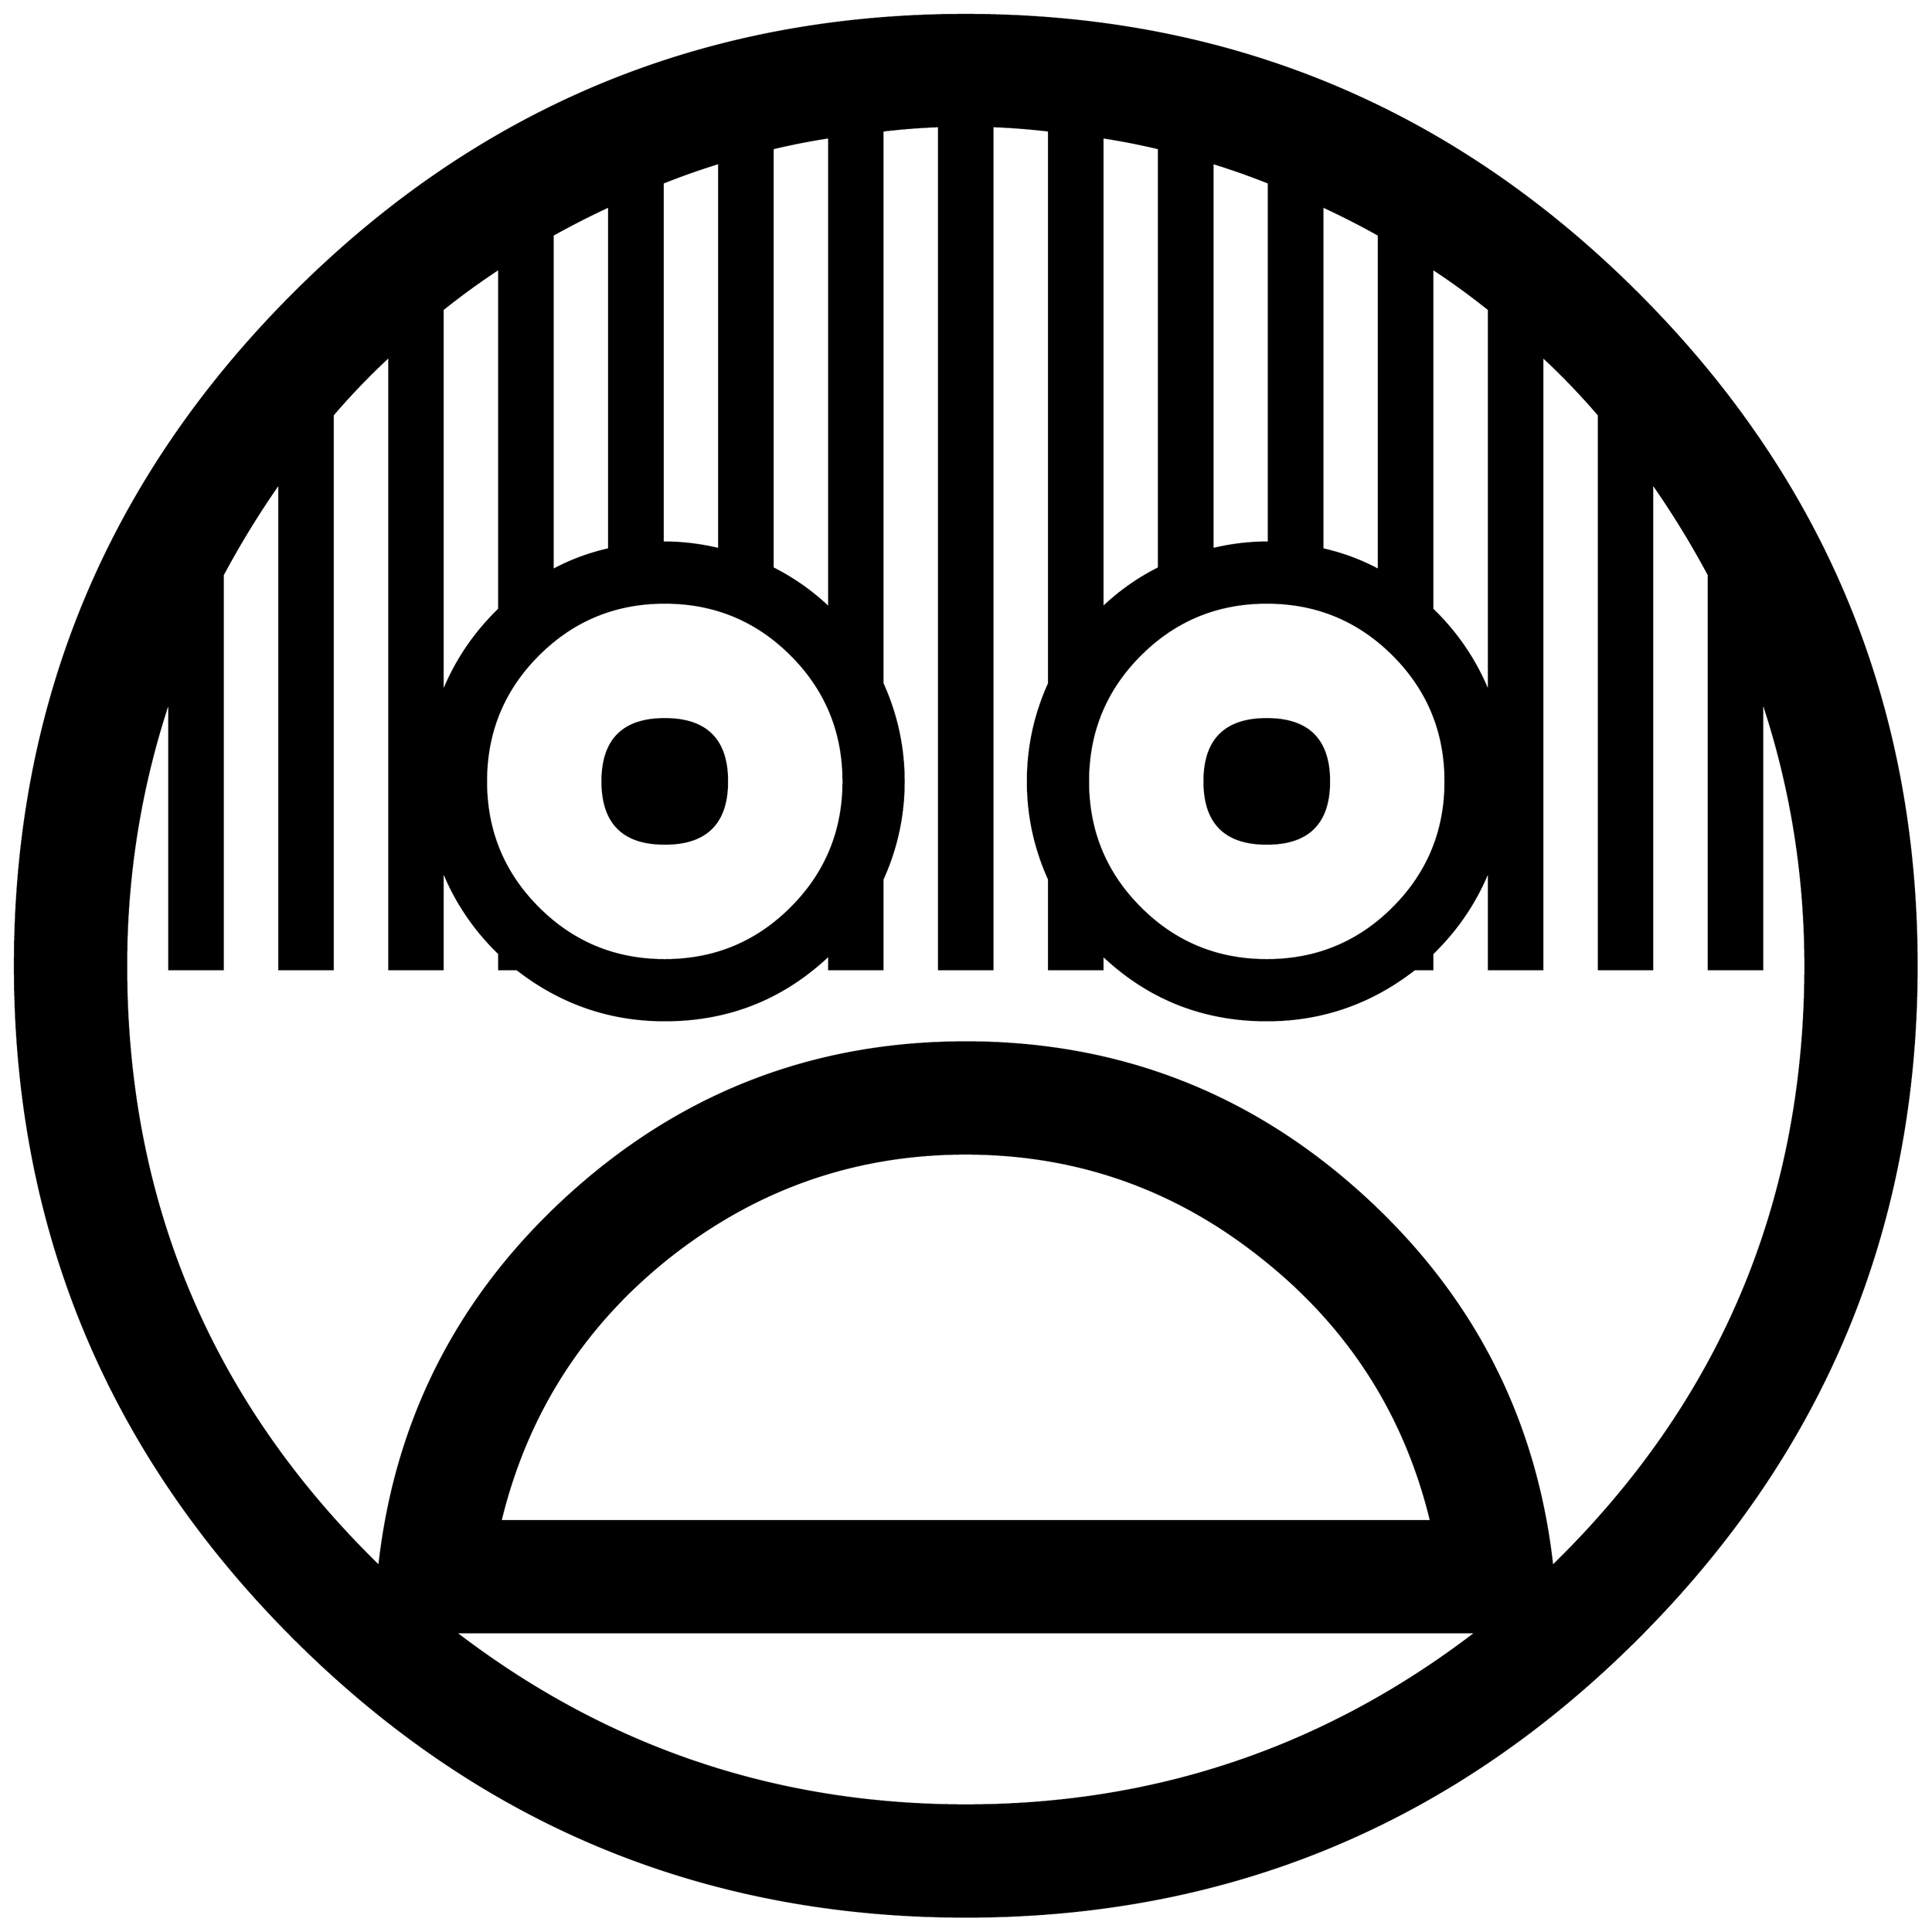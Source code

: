 


\begin{tikzpicture}[y=0.80pt, x=0.80pt, yscale=-1.0, xscale=1.0, inner sep=0pt, outer sep=0pt]
\begin{scope}[shift={(100.0,1706.0)},nonzero rule]
  \path[draw=.,fill=.,line width=1.600pt] (1794.0,-582.0) ..
    controls (1794.0,-346.0) and (1710.333,-144.333) ..
    (1543.0,23.0) .. controls (1375.667,190.333) and (1174.0,274.0)
    .. (938.0,274.0) .. controls (702.0,274.0) and (500.333,190.333)
    .. (333.0,23.0) .. controls (165.667,-144.333) and (82.0,-346.0)
    .. (82.0,-582.0) .. controls (82.0,-818.0) and
    (165.667,-1019.667) .. (333.0,-1187.0) .. controls
    (500.333,-1354.333) and (702.0,-1438.0) .. (938.0,-1438.0) ..
    controls (1174.0,-1438.0) and (1375.667,-1354.333) ..
    (1543.0,-1187.0) .. controls (1710.333,-1019.667) and
    (1794.0,-818.0) .. (1794.0,-582.0) -- cycle(1409.0,-827.0)
    -- (1409.0,-1173.0) .. controls (1392.333,-1186.333) and
    (1375.333,-1198.667) .. (1358.0,-1210.0) -- (1358.0,-903.0) ..
    controls (1380.667,-881.0) and (1397.667,-855.667) ..
    (1409.0,-827.0) -- cycle(1310.0,-938.0) -- (1310.0,-1240.0)
    .. controls (1293.333,-1249.333) and (1276.333,-1258.0) ..
    (1259.0,-1266.0) -- (1259.0,-957.0) .. controls
    (1277.0,-953.0) and (1294.0,-946.667) .. (1310.0,-938.0) --
    cycle(1211.0,-963.0) -- (1211.0,-1287.0) .. controls
    (1194.333,-1293.667) and (1177.333,-1299.667) .. (1160.0,-1305.0) --
    (1160.0,-957.0) .. controls (1176.667,-961.0) and
    (1193.0,-963.0) .. (1209.0,-963.0) -- (1211.0,-963.0) --
    cycle(1112.0,-940.0) -- (1112.0,-1318.0) .. controls
    (1095.333,-1322.0) and (1078.333,-1325.333) .. (1061.0,-1328.0) --
    (1061.0,-904.0) .. controls (1076.333,-918.667) and
    (1093.333,-930.667) .. (1112.0,-940.0) -- cycle(1370.0,-748.0)
    .. controls (1370.0,-792.667) and (1354.333,-830.667) ..
    (1323.0,-862.0) .. controls (1291.667,-893.333) and
    (1253.667,-909.0) .. (1209.0,-909.0) .. controls
    (1164.333,-909.0) and (1126.333,-893.333) .. (1095.0,-862.0) ..
    controls (1063.667,-830.667) and (1048.0,-792.667) ..
    (1048.0,-748.0) .. controls (1048.0,-703.333) and
    (1063.667,-665.333) .. (1095.0,-634.0) .. controls
    (1126.333,-602.667) and (1164.333,-587.0) .. (1209.0,-587.0) ..
    controls (1253.667,-587.0) and (1291.667,-602.667) ..
    (1323.0,-634.0) .. controls (1354.333,-665.333) and
    (1370.0,-703.333) .. (1370.0,-748.0) -- cycle(815.0,-904.0) --
    (815.0,-1328.0) .. controls (797.667,-1325.333) and
    (780.667,-1322.0) .. (764.0,-1318.0) -- (764.0,-940.0) ..
    controls (782.667,-930.667) and (799.667,-918.667) .. (815.0,-904.0)
    -- cycle(716.0,-957.0) -- (716.0,-1305.0) .. controls
    (698.667,-1299.667) and (681.667,-1293.667) .. (665.0,-1287.0) --
    (665.0,-963.0) -- (667.0,-963.0) .. controls (683.0,-963.0)
    and (699.333,-961.0) .. (716.0,-957.0) -- cycle(617.0,-957.0)
    -- (617.0,-1266.0) .. controls (599.667,-1258.0) and
    (582.667,-1249.333) .. (566.0,-1240.0) -- (566.0,-938.0) ..
    controls (582.0,-946.667) and (599.0,-953.0) .. (617.0,-957.0)
    -- cycle(1694.0,-582.0) .. controls (1694.0,-664.667) and
    (1681.0,-744.667) .. (1655.0,-822.0) -- (1655.0,-579.0) --
    (1607.0,-579.0) -- (1607.0,-934.0) .. controls
    (1591.667,-962.667) and (1574.667,-990.333) .. (1556.0,-1017.0) --
    (1556.0,-579.0) -- (1508.0,-579.0) -- (1508.0,-1078.0) ..
    controls (1492.0,-1096.667) and (1475.0,-1114.333) ..
    (1457.0,-1131.0) -- (1457.0,-579.0) -- (1409.0,-579.0) --
    (1409.0,-669.0) .. controls (1397.667,-640.333) and
    (1380.667,-615.0) .. (1358.0,-593.0) -- (1358.0,-579.0) --
    (1342.0,-579.0) .. controls (1302.667,-548.333) and
    (1258.333,-533.0) .. (1209.0,-533.0) .. controls
    (1151.667,-533.0) and (1102.333,-552.667) .. (1061.0,-592.0) --
    (1061.0,-579.0) -- (1013.0,-579.0) -- (1013.0,-660.0) ..
    controls (1000.333,-688.0) and (994.0,-717.333) ..
    (994.0,-748.0) .. controls (994.0,-778.667) and
    (1000.333,-808.0) .. (1013.0,-836.0) -- (1013.0,-1334.0) ..
    controls (996.333,-1336.0) and (979.333,-1337.333) ..
    (962.0,-1338.0) -- (962.0,-579.0) -- (914.0,-579.0) --
    (914.0,-1338.0) .. controls (896.667,-1337.333) and
    (879.667,-1336.0) .. (863.0,-1334.0) -- (863.0,-836.0) ..
    controls (875.667,-808.0) and (882.0,-778.667) .. (882.0,-748.0)
    .. controls (882.0,-717.333) and (875.667,-688.0) ..
    (863.0,-660.0) -- (863.0,-579.0) -- (815.0,-579.0) --
    (815.0,-592.0) .. controls (773.667,-552.667) and (724.333,-533.0)
    .. (667.0,-533.0) .. controls (617.667,-533.0) and
    (573.333,-548.333) .. (534.0,-579.0) -- (518.0,-579.0) --
    (518.0,-593.0) .. controls (495.333,-615.0) and (478.333,-640.333)
    .. (467.0,-669.0) -- (467.0,-579.0) -- (419.0,-579.0) --
    (419.0,-1131.0) .. controls (401.0,-1114.333) and
    (384.0,-1096.667) .. (368.0,-1078.0) -- (368.0,-579.0) --
    (320.0,-579.0) -- (320.0,-1017.0) .. controls (301.333,-990.333)
    and (284.333,-962.667) .. (269.0,-934.0) -- (269.0,-579.0) --
    (221.0,-579.0) -- (221.0,-822.0) .. controls (195.0,-744.667)
    and (182.0,-664.667) .. (182.0,-582.0) .. controls
    (182.0,-369.333) and (258.0,-189.0) .. (410.0,-41.0) ..
    controls (424.667,-174.333) and (482.333,-286.333) .. (583.0,-377.0)
    .. controls (683.667,-467.667) and (802.0,-513.0) ..
    (938.0,-513.0) .. controls (1074.0,-513.0) and
    (1192.333,-467.667) .. (1293.0,-377.0) .. controls
    (1393.667,-286.333) and (1451.333,-174.333) .. (1466.0,-41.0) ..
    controls (1618.0,-189.0) and (1694.0,-369.333) ..
    (1694.0,-582.0) -- cycle(518.0,-903.0) -- (518.0,-1210.0) ..
    controls (500.667,-1198.667) and (483.667,-1186.333) ..
    (467.0,-1173.0) -- (467.0,-827.0) .. controls (478.333,-855.667)
    and (495.333,-881.0) .. (518.0,-903.0) -- cycle(828.0,-748.0)
    .. controls (828.0,-792.667) and (812.333,-830.667) ..
    (781.0,-862.0) .. controls (749.667,-893.333) and (711.667,-909.0)
    .. (667.0,-909.0) .. controls (622.333,-909.0) and
    (584.333,-893.333) .. (553.0,-862.0) .. controls (521.667,-830.667)
    and (506.0,-792.667) .. (506.0,-748.0) .. controls
    (506.0,-703.333) and (521.667,-665.333) .. (553.0,-634.0) ..
    controls (584.333,-602.667) and (622.333,-587.0) .. (667.0,-587.0)
    .. controls (711.667,-587.0) and (749.667,-602.667) ..
    (781.0,-634.0) .. controls (812.333,-665.333) and (828.0,-703.333)
    .. (828.0,-748.0) -- cycle(1357.0,-82.0) .. controls
    (1333.667,-178.667) and (1282.667,-258.0) .. (1204.0,-320.0) ..
    controls (1126.0,-382.0) and (1037.333,-413.0) ..
    (938.0,-413.0) .. controls (838.667,-413.0) and (749.667,-382.0)
    .. (671.0,-320.0) .. controls (593.0,-258.0) and
    (542.333,-178.667) .. (519.0,-82.0) -- (1357.0,-82.0) --
    cycle(1398.0,18.0) -- (478.0,18.0) .. controls (613.333,122.0)
    and (766.667,174.0) .. (938.0,174.0) .. controls
    (1109.333,174.0) and (1262.667,122.0) .. (1398.0,18.0) --
    cycle(1265.0,-748.0) .. controls (1265.0,-710.667) and
    (1246.333,-692.0) .. (1209.0,-692.0) .. controls
    (1171.667,-692.0) and (1153.0,-710.667) .. (1153.0,-748.0) ..
    controls (1153.0,-785.333) and (1171.667,-804.0) ..
    (1209.0,-804.0) .. controls (1246.333,-804.0) and
    (1265.0,-785.333) .. (1265.0,-748.0) -- cycle(723.0,-748.0) ..
    controls (723.0,-710.667) and (704.333,-692.0) .. (667.0,-692.0)
    .. controls (629.667,-692.0) and (611.0,-710.667) ..
    (611.0,-748.0) .. controls (611.0,-785.333) and (629.667,-804.0)
    .. (667.0,-804.0) .. controls (704.333,-804.0) and
    (723.0,-785.333) .. (723.0,-748.0) -- cycle;
\end{scope}

\end{tikzpicture}

